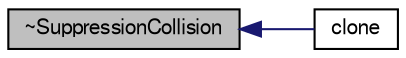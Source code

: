digraph "~SuppressionCollision"
{
  bgcolor="transparent";
  edge [fontname="FreeSans",fontsize="10",labelfontname="FreeSans",labelfontsize="10"];
  node [fontname="FreeSans",fontsize="10",shape=record];
  rankdir="LR";
  Node6 [label="~SuppressionCollision",height=0.2,width=0.4,color="black", fillcolor="grey75", style="filled", fontcolor="black"];
  Node6 -> Node7 [dir="back",color="midnightblue",fontsize="10",style="solid",fontname="FreeSans"];
  Node7 [label="clone",height=0.2,width=0.4,color="black",URL="$a24350.html#a58f3a8d9fae19fce8a8bc1ec37cc9db9",tooltip="Construct and return a clone. "];
}
